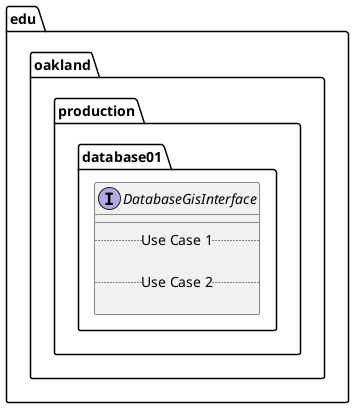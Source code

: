@startuml DatabaseGisInterface

package edu.oakland.production.database01 {
    interface DatabaseGisInterface {
        __
        .. Use Case 1 ..

        .. Use Case 2 ..

    }
}

@enduml